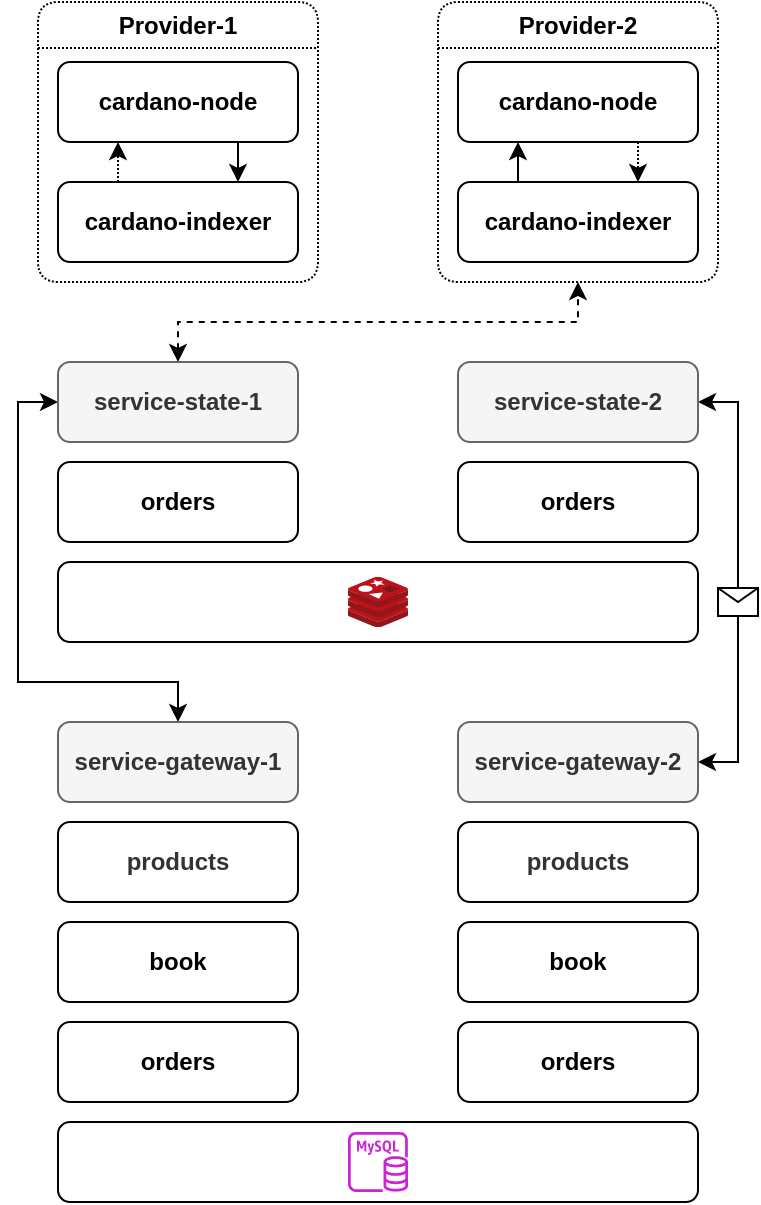 <mxfile version="24.9.0">
  <diagram name="Página-1" id="xfp4CT7QemaBQYsnA7hu">
    <mxGraphModel dx="1434" dy="820" grid="1" gridSize="10" guides="1" tooltips="1" connect="1" arrows="1" fold="1" page="1" pageScale="1" pageWidth="827" pageHeight="1169" math="0" shadow="0">
      <root>
        <mxCell id="0" />
        <mxCell id="1" parent="0" />
        <mxCell id="k2_VDfKreywmd2x3C43O-8" style="edgeStyle=orthogonalEdgeStyle;rounded=0;orthogonalLoop=1;jettySize=auto;html=1;exitX=0.5;exitY=0;exitDx=0;exitDy=0;entryX=0;entryY=0.5;entryDx=0;entryDy=0;startArrow=classic;startFill=1;" edge="1" parent="1" source="7Lh0Hz3y1n6FYCdU4KUs-1" target="Pc9nc3XvUyFygKjKH21S-1">
          <mxGeometry relative="1" as="geometry">
            <Array as="points">
              <mxPoint x="260" y="440" />
              <mxPoint x="180" y="440" />
              <mxPoint x="180" y="300" />
            </Array>
          </mxGeometry>
        </mxCell>
        <mxCell id="7Lh0Hz3y1n6FYCdU4KUs-1" value="&lt;b&gt;service-gateway-1&lt;/b&gt;" style="rounded=1;whiteSpace=wrap;html=1;fillColor=#f5f5f5;fontColor=#333333;strokeColor=#666666;" parent="1" vertex="1">
          <mxGeometry x="200" y="460" width="120" height="40" as="geometry" />
        </mxCell>
        <mxCell id="7Lh0Hz3y1n6FYCdU4KUs-6" value="&lt;b style=&quot;color: rgb(51, 51, 51);&quot;&gt;products&lt;/b&gt;" style="rounded=1;whiteSpace=wrap;html=1;" parent="1" vertex="1">
          <mxGeometry x="200" y="510" width="120" height="40" as="geometry" />
        </mxCell>
        <mxCell id="7Lh0Hz3y1n6FYCdU4KUs-12" value="&lt;b&gt;book&lt;/b&gt;" style="rounded=1;whiteSpace=wrap;html=1;" parent="1" vertex="1">
          <mxGeometry x="200" y="560" width="120" height="40" as="geometry" />
        </mxCell>
        <mxCell id="k2_VDfKreywmd2x3C43O-12" style="edgeStyle=orthogonalEdgeStyle;rounded=0;orthogonalLoop=1;jettySize=auto;html=1;exitX=0.5;exitY=0;exitDx=0;exitDy=0;entryX=0.5;entryY=1;entryDx=0;entryDy=0;dashed=1;startArrow=classic;startFill=1;" edge="1" parent="1" source="Pc9nc3XvUyFygKjKH21S-1" target="UXk84HxrRsTx9ExRWkyZ-25">
          <mxGeometry relative="1" as="geometry" />
        </mxCell>
        <mxCell id="Pc9nc3XvUyFygKjKH21S-1" value="&lt;b&gt;service-state-1&lt;/b&gt;" style="rounded=1;whiteSpace=wrap;html=1;fillColor=#f5f5f5;fontColor=#333333;strokeColor=#666666;" parent="1" vertex="1">
          <mxGeometry x="200" y="280" width="120" height="40" as="geometry" />
        </mxCell>
        <mxCell id="Pc9nc3XvUyFygKjKH21S-4" value="&lt;b&gt;orders&lt;/b&gt;" style="rounded=1;whiteSpace=wrap;html=1;" parent="1" vertex="1">
          <mxGeometry x="200" y="330" width="120" height="40" as="geometry" />
        </mxCell>
        <mxCell id="UXk84HxrRsTx9ExRWkyZ-10" value="Provider-1" style="swimlane;whiteSpace=wrap;html=1;rounded=1;dashed=1;dashPattern=1 1;" parent="1" vertex="1">
          <mxGeometry x="190" y="100" width="140" height="140" as="geometry" />
        </mxCell>
        <mxCell id="UXk84HxrRsTx9ExRWkyZ-5" style="edgeStyle=orthogonalEdgeStyle;rounded=0;orthogonalLoop=1;jettySize=auto;html=1;exitX=0.25;exitY=0;exitDx=0;exitDy=0;entryX=0.25;entryY=1;entryDx=0;entryDy=0;dashed=1;dashPattern=1 1;" parent="UXk84HxrRsTx9ExRWkyZ-10" source="UXk84HxrRsTx9ExRWkyZ-2" target="UXk84HxrRsTx9ExRWkyZ-3" edge="1">
          <mxGeometry relative="1" as="geometry" />
        </mxCell>
        <mxCell id="UXk84HxrRsTx9ExRWkyZ-2" value="&lt;b&gt;cardano-indexer&lt;/b&gt;" style="rounded=1;whiteSpace=wrap;html=1;" parent="UXk84HxrRsTx9ExRWkyZ-10" vertex="1">
          <mxGeometry x="10" y="90" width="120" height="40" as="geometry" />
        </mxCell>
        <mxCell id="UXk84HxrRsTx9ExRWkyZ-6" style="edgeStyle=orthogonalEdgeStyle;rounded=0;orthogonalLoop=1;jettySize=auto;html=1;exitX=0.75;exitY=1;exitDx=0;exitDy=0;entryX=0.75;entryY=0;entryDx=0;entryDy=0;" parent="UXk84HxrRsTx9ExRWkyZ-10" source="UXk84HxrRsTx9ExRWkyZ-3" target="UXk84HxrRsTx9ExRWkyZ-2" edge="1">
          <mxGeometry relative="1" as="geometry" />
        </mxCell>
        <mxCell id="UXk84HxrRsTx9ExRWkyZ-3" value="&lt;b&gt;cardano-node&lt;/b&gt;" style="rounded=1;whiteSpace=wrap;html=1;" parent="UXk84HxrRsTx9ExRWkyZ-10" vertex="1">
          <mxGeometry x="10" y="30" width="120" height="40" as="geometry" />
        </mxCell>
        <mxCell id="UXk84HxrRsTx9ExRWkyZ-15" value="&lt;b&gt;orders&lt;/b&gt;" style="rounded=1;whiteSpace=wrap;html=1;" parent="1" vertex="1">
          <mxGeometry x="200" y="610" width="120" height="40" as="geometry" />
        </mxCell>
        <mxCell id="UXk84HxrRsTx9ExRWkyZ-25" value="Provider-2" style="swimlane;whiteSpace=wrap;html=1;rounded=1;dashed=1;dashPattern=1 1;" parent="1" vertex="1">
          <mxGeometry x="390" y="100" width="140" height="140" as="geometry" />
        </mxCell>
        <mxCell id="UXk84HxrRsTx9ExRWkyZ-26" style="edgeStyle=orthogonalEdgeStyle;rounded=0;orthogonalLoop=1;jettySize=auto;html=1;exitX=0.25;exitY=0;exitDx=0;exitDy=0;entryX=0.25;entryY=1;entryDx=0;entryDy=0;" parent="UXk84HxrRsTx9ExRWkyZ-25" source="UXk84HxrRsTx9ExRWkyZ-27" target="UXk84HxrRsTx9ExRWkyZ-29" edge="1">
          <mxGeometry relative="1" as="geometry" />
        </mxCell>
        <mxCell id="UXk84HxrRsTx9ExRWkyZ-27" value="&lt;b&gt;cardano-indexer&lt;/b&gt;" style="rounded=1;whiteSpace=wrap;html=1;" parent="UXk84HxrRsTx9ExRWkyZ-25" vertex="1">
          <mxGeometry x="10" y="90" width="120" height="40" as="geometry" />
        </mxCell>
        <mxCell id="UXk84HxrRsTx9ExRWkyZ-28" style="edgeStyle=orthogonalEdgeStyle;rounded=0;orthogonalLoop=1;jettySize=auto;html=1;exitX=0.75;exitY=1;exitDx=0;exitDy=0;entryX=0.75;entryY=0;entryDx=0;entryDy=0;dashed=1;dashPattern=1 1;" parent="UXk84HxrRsTx9ExRWkyZ-25" source="UXk84HxrRsTx9ExRWkyZ-29" target="UXk84HxrRsTx9ExRWkyZ-27" edge="1">
          <mxGeometry relative="1" as="geometry" />
        </mxCell>
        <mxCell id="UXk84HxrRsTx9ExRWkyZ-29" value="&lt;b&gt;cardano-node&lt;/b&gt;" style="rounded=1;whiteSpace=wrap;html=1;" parent="UXk84HxrRsTx9ExRWkyZ-25" vertex="1">
          <mxGeometry x="10" y="30" width="120" height="40" as="geometry" />
        </mxCell>
        <mxCell id="UXk84HxrRsTx9ExRWkyZ-32" value="" style="rounded=1;whiteSpace=wrap;html=1;" parent="1" vertex="1">
          <mxGeometry x="200" y="380" width="320" height="40" as="geometry" />
        </mxCell>
        <mxCell id="UXk84HxrRsTx9ExRWkyZ-14" value="" style="image;sketch=0;aspect=fixed;html=1;points=[];align=center;fontSize=12;image=img/lib/mscae/Cache_Redis_Product.svg;" parent="1" vertex="1">
          <mxGeometry x="345" y="387.4" width="30" height="25.2" as="geometry" />
        </mxCell>
        <mxCell id="UXk84HxrRsTx9ExRWkyZ-39" value="" style="rounded=1;whiteSpace=wrap;html=1;" parent="1" vertex="1">
          <mxGeometry x="200" y="660" width="320" height="40" as="geometry" />
        </mxCell>
        <mxCell id="UXk84HxrRsTx9ExRWkyZ-41" value="" style="sketch=0;outlineConnect=0;fontColor=#232F3E;gradientColor=none;fillColor=#C925D1;strokeColor=none;dashed=0;verticalLabelPosition=bottom;verticalAlign=top;align=center;html=1;fontSize=12;fontStyle=0;aspect=fixed;pointerEvents=1;shape=mxgraph.aws4.rds_mysql_instance;" parent="1" vertex="1">
          <mxGeometry x="345" y="665" width="30" height="30" as="geometry" />
        </mxCell>
        <mxCell id="UXk84HxrRsTx9ExRWkyZ-42" value="&lt;b&gt;service-gateway-2&lt;/b&gt;" style="rounded=1;whiteSpace=wrap;html=1;fillColor=#f5f5f5;fontColor=#333333;strokeColor=#666666;" parent="1" vertex="1">
          <mxGeometry x="400" y="460" width="120" height="40" as="geometry" />
        </mxCell>
        <mxCell id="UXk84HxrRsTx9ExRWkyZ-43" value="&lt;b style=&quot;color: rgb(51, 51, 51);&quot;&gt;products&lt;/b&gt;" style="rounded=1;whiteSpace=wrap;html=1;" parent="1" vertex="1">
          <mxGeometry x="400" y="510" width="120" height="40" as="geometry" />
        </mxCell>
        <mxCell id="UXk84HxrRsTx9ExRWkyZ-44" value="&lt;b&gt;book&lt;/b&gt;" style="rounded=1;whiteSpace=wrap;html=1;" parent="1" vertex="1">
          <mxGeometry x="400" y="560" width="120" height="40" as="geometry" />
        </mxCell>
        <mxCell id="UXk84HxrRsTx9ExRWkyZ-45" value="&lt;b&gt;orders&lt;/b&gt;" style="rounded=1;whiteSpace=wrap;html=1;" parent="1" vertex="1">
          <mxGeometry x="400" y="610" width="120" height="40" as="geometry" />
        </mxCell>
        <mxCell id="k2_VDfKreywmd2x3C43O-19" style="edgeStyle=orthogonalEdgeStyle;rounded=0;orthogonalLoop=1;jettySize=auto;html=1;exitX=1;exitY=0.5;exitDx=0;exitDy=0;entryX=1;entryY=0.5;entryDx=0;entryDy=0;startArrow=classic;startFill=1;" edge="1" parent="1" source="UXk84HxrRsTx9ExRWkyZ-46" target="UXk84HxrRsTx9ExRWkyZ-42">
          <mxGeometry relative="1" as="geometry" />
        </mxCell>
        <mxCell id="UXk84HxrRsTx9ExRWkyZ-46" value="&lt;b&gt;service-state-2&lt;/b&gt;" style="rounded=1;whiteSpace=wrap;html=1;fillColor=#f5f5f5;fontColor=#333333;strokeColor=#666666;" parent="1" vertex="1">
          <mxGeometry x="400" y="280" width="120" height="40" as="geometry" />
        </mxCell>
        <mxCell id="UXk84HxrRsTx9ExRWkyZ-47" value="&lt;b&gt;orders&lt;/b&gt;" style="rounded=1;whiteSpace=wrap;html=1;" parent="1" vertex="1">
          <mxGeometry x="400" y="330" width="120" height="40" as="geometry" />
        </mxCell>
        <mxCell id="k2_VDfKreywmd2x3C43O-20" value="" style="endArrow=none;html=1;rounded=0;endFill=0;" edge="1" parent="1">
          <mxGeometry relative="1" as="geometry">
            <mxPoint x="540" y="320" as="sourcePoint" />
            <mxPoint x="540" y="480" as="targetPoint" />
          </mxGeometry>
        </mxCell>
        <mxCell id="k2_VDfKreywmd2x3C43O-21" value="" style="shape=message;html=1;outlineConnect=0;" vertex="1" parent="k2_VDfKreywmd2x3C43O-20">
          <mxGeometry width="20" height="14" relative="1" as="geometry">
            <mxPoint x="-10" y="-7" as="offset" />
          </mxGeometry>
        </mxCell>
      </root>
    </mxGraphModel>
  </diagram>
</mxfile>
